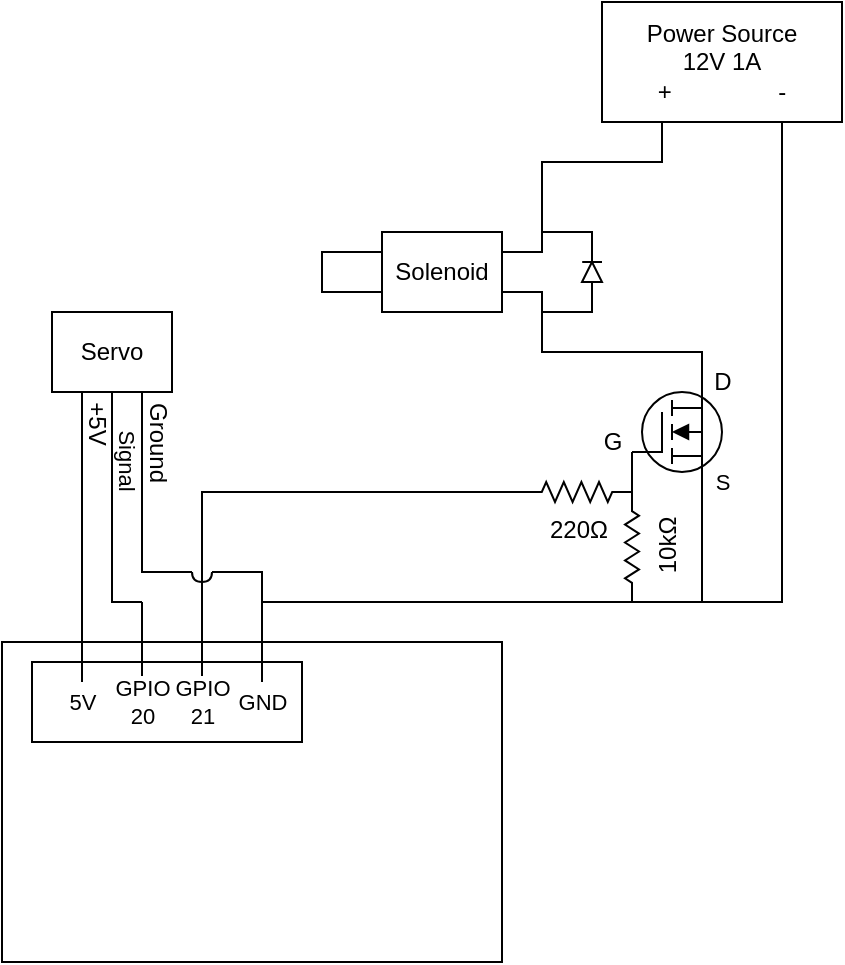 <mxfile version="26.0.13">
  <diagram name="Page-1" id="R5sZWnpP6Ltu-UEn7ibA">
    <mxGraphModel dx="457" dy="284" grid="1" gridSize="5" guides="1" tooltips="1" connect="1" arrows="0" fold="1" page="1" pageScale="1" pageWidth="850" pageHeight="1100" math="0" shadow="0">
      <root>
        <mxCell id="0" />
        <mxCell id="1" parent="0" />
        <mxCell id="m6EmuWL7MX0fsudRMZB8-10" style="edgeStyle=orthogonalEdgeStyle;rounded=0;orthogonalLoop=1;jettySize=auto;html=1;exitX=0.25;exitY=1;exitDx=0;exitDy=0;endArrow=none;startFill=0;entryX=1;entryY=0.25;entryDx=0;entryDy=0;" edge="1" parent="1" source="m6EmuWL7MX0fsudRMZB8-4" target="m6EmuWL7MX0fsudRMZB8-13">
          <mxGeometry relative="1" as="geometry">
            <mxPoint x="410" y="430" as="targetPoint" />
            <Array as="points">
              <mxPoint x="480" y="280" />
              <mxPoint x="420" y="280" />
              <mxPoint x="420" y="325" />
            </Array>
          </mxGeometry>
        </mxCell>
        <mxCell id="m6EmuWL7MX0fsudRMZB8-11" style="edgeStyle=orthogonalEdgeStyle;rounded=0;orthogonalLoop=1;jettySize=auto;html=1;exitX=0.75;exitY=1;exitDx=0;exitDy=0;endArrow=none;startFill=0;" edge="1" parent="1" source="m6EmuWL7MX0fsudRMZB8-4">
          <mxGeometry relative="1" as="geometry">
            <mxPoint x="280" y="500" as="targetPoint" />
            <Array as="points">
              <mxPoint x="540" y="500" />
            </Array>
          </mxGeometry>
        </mxCell>
        <mxCell id="m6EmuWL7MX0fsudRMZB8-4" value="&lt;div&gt;Power Source&lt;/div&gt;&lt;div&gt;12V 1A&lt;/div&gt;&lt;div&gt;+&amp;nbsp;&amp;nbsp;&amp;nbsp;&amp;nbsp;&amp;nbsp;&amp;nbsp;&amp;nbsp;&amp;nbsp;&amp;nbsp;&amp;nbsp;&amp;nbsp;&amp;nbsp;&amp;nbsp;&amp;nbsp;&amp;nbsp; -&lt;/div&gt;" style="rounded=0;whiteSpace=wrap;html=1;fillColor=none;" vertex="1" parent="1">
          <mxGeometry x="450" y="200" width="120" height="60" as="geometry" />
        </mxCell>
        <mxCell id="m6EmuWL7MX0fsudRMZB8-13" value="Solenoid" style="rounded=0;whiteSpace=wrap;html=1;fillColor=none;" vertex="1" parent="1">
          <mxGeometry x="340" y="315" width="60" height="40" as="geometry" />
        </mxCell>
        <mxCell id="m6EmuWL7MX0fsudRMZB8-14" value="" style="rounded=0;whiteSpace=wrap;html=1;fillColor=none;" vertex="1" parent="1">
          <mxGeometry x="310" y="325" width="30" height="20" as="geometry" />
        </mxCell>
        <mxCell id="m6EmuWL7MX0fsudRMZB8-16" value="" style="triangle;whiteSpace=wrap;html=1;fillColor=none;rotation=-90;" vertex="1" parent="1">
          <mxGeometry x="440" y="330" width="10" height="10" as="geometry" />
        </mxCell>
        <mxCell id="m6EmuWL7MX0fsudRMZB8-17" value="" style="endArrow=none;html=1;rounded=0;" edge="1" parent="1">
          <mxGeometry width="50" height="50" relative="1" as="geometry">
            <mxPoint x="440.1" y="330" as="sourcePoint" />
            <mxPoint x="450" y="330" as="targetPoint" />
          </mxGeometry>
        </mxCell>
        <mxCell id="m6EmuWL7MX0fsudRMZB8-20" value="" style="endArrow=none;html=1;rounded=0;edgeStyle=orthogonalEdgeStyle;exitX=0;exitY=0.5;exitDx=0;exitDy=0;" edge="1" parent="1" source="m6EmuWL7MX0fsudRMZB8-16">
          <mxGeometry width="50" height="50" relative="1" as="geometry">
            <mxPoint x="390" y="385" as="sourcePoint" />
            <mxPoint x="420" y="355" as="targetPoint" />
            <Array as="points">
              <mxPoint x="445" y="355" />
            </Array>
          </mxGeometry>
        </mxCell>
        <mxCell id="m6EmuWL7MX0fsudRMZB8-21" value="" style="endArrow=none;html=1;rounded=0;edgeStyle=orthogonalEdgeStyle;exitX=1;exitY=0.5;exitDx=0;exitDy=0;" edge="1" parent="1" source="m6EmuWL7MX0fsudRMZB8-16">
          <mxGeometry width="50" height="50" relative="1" as="geometry">
            <mxPoint x="450" y="305" as="sourcePoint" />
            <mxPoint x="420" y="315" as="targetPoint" />
            <Array as="points">
              <mxPoint x="445" y="315" />
            </Array>
          </mxGeometry>
        </mxCell>
        <mxCell id="m6EmuWL7MX0fsudRMZB8-23" value="" style="ellipse;whiteSpace=wrap;html=1;aspect=fixed;fillColor=none;" vertex="1" parent="1">
          <mxGeometry x="470" y="395" width="40" height="40" as="geometry" />
        </mxCell>
        <mxCell id="m6EmuWL7MX0fsudRMZB8-24" value="" style="endArrow=none;html=1;rounded=0;exitX=1;exitY=0.75;exitDx=0;exitDy=0;edgeStyle=orthogonalEdgeStyle;" edge="1" parent="1" source="m6EmuWL7MX0fsudRMZB8-13">
          <mxGeometry width="50" height="50" relative="1" as="geometry">
            <mxPoint x="390" y="365" as="sourcePoint" />
            <mxPoint x="500" y="415" as="targetPoint" />
            <Array as="points">
              <mxPoint x="420" y="345" />
              <mxPoint x="420" y="375" />
              <mxPoint x="500" y="375" />
            </Array>
          </mxGeometry>
        </mxCell>
        <mxCell id="m6EmuWL7MX0fsudRMZB8-25" value="" style="endArrow=none;html=1;rounded=0;" edge="1" parent="1">
          <mxGeometry width="50" height="50" relative="1" as="geometry">
            <mxPoint x="480" y="405" as="sourcePoint" />
            <mxPoint x="465" y="425" as="targetPoint" />
            <Array as="points">
              <mxPoint x="480" y="425" />
            </Array>
          </mxGeometry>
        </mxCell>
        <mxCell id="m6EmuWL7MX0fsudRMZB8-27" value="" style="endArrow=none;html=1;rounded=0;" edge="1" parent="1">
          <mxGeometry width="50" height="50" relative="1" as="geometry">
            <mxPoint x="485" y="407" as="sourcePoint" />
            <mxPoint x="485" y="399" as="targetPoint" />
          </mxGeometry>
        </mxCell>
        <mxCell id="m6EmuWL7MX0fsudRMZB8-28" value="" style="endArrow=none;html=1;rounded=0;" edge="1" parent="1">
          <mxGeometry width="50" height="50" relative="1" as="geometry">
            <mxPoint x="485" y="419" as="sourcePoint" />
            <mxPoint x="485" y="411" as="targetPoint" />
          </mxGeometry>
        </mxCell>
        <mxCell id="m6EmuWL7MX0fsudRMZB8-29" value="" style="endArrow=none;html=1;rounded=0;" edge="1" parent="1">
          <mxGeometry width="50" height="50" relative="1" as="geometry">
            <mxPoint x="485" y="431" as="sourcePoint" />
            <mxPoint x="485" y="423" as="targetPoint" />
          </mxGeometry>
        </mxCell>
        <mxCell id="m6EmuWL7MX0fsudRMZB8-30" value="" style="endArrow=block;html=1;rounded=0;edgeStyle=orthogonalEdgeStyle;shadow=0;endFill=1;" edge="1" parent="1">
          <mxGeometry width="50" height="50" relative="1" as="geometry">
            <mxPoint x="500" y="435" as="sourcePoint" />
            <mxPoint x="485" y="415" as="targetPoint" />
            <Array as="points">
              <mxPoint x="500" y="425" />
              <mxPoint x="500" y="425" />
            </Array>
          </mxGeometry>
        </mxCell>
        <mxCell id="m6EmuWL7MX0fsudRMZB8-63" value="S" style="edgeLabel;html=1;align=center;verticalAlign=middle;resizable=0;points=[];" vertex="1" connectable="0" parent="m6EmuWL7MX0fsudRMZB8-30">
          <mxGeometry x="-0.931" relative="1" as="geometry">
            <mxPoint x="10" y="6" as="offset" />
          </mxGeometry>
        </mxCell>
        <mxCell id="m6EmuWL7MX0fsudRMZB8-32" value="" style="endArrow=none;html=1;rounded=0;" edge="1" parent="1">
          <mxGeometry width="50" height="50" relative="1" as="geometry">
            <mxPoint x="485" y="427" as="sourcePoint" />
            <mxPoint x="500" y="427" as="targetPoint" />
          </mxGeometry>
        </mxCell>
        <mxCell id="m6EmuWL7MX0fsudRMZB8-33" value="" style="endArrow=none;html=1;rounded=0;edgeStyle=orthogonalEdgeStyle;" edge="1" parent="1">
          <mxGeometry width="50" height="50" relative="1" as="geometry">
            <mxPoint x="485" y="403" as="sourcePoint" />
            <mxPoint x="500" y="395" as="targetPoint" />
          </mxGeometry>
        </mxCell>
        <mxCell id="m6EmuWL7MX0fsudRMZB8-35" value="220Ω" style="pointerEvents=1;verticalLabelPosition=bottom;shadow=0;dashed=0;align=center;html=1;verticalAlign=top;shape=mxgraph.electrical.resistors.resistor_2;" vertex="1" parent="1">
          <mxGeometry x="410" y="440" width="55" height="10" as="geometry" />
        </mxCell>
        <mxCell id="m6EmuWL7MX0fsudRMZB8-36" value="10kΩ" style="pointerEvents=1;verticalLabelPosition=bottom;shadow=0;dashed=0;align=center;html=1;verticalAlign=top;shape=mxgraph.electrical.resistors.resistor_2;rotation=-90;" vertex="1" parent="1">
          <mxGeometry x="437" y="469" width="56" height="7" as="geometry" />
        </mxCell>
        <mxCell id="m6EmuWL7MX0fsudRMZB8-39" value="" style="endArrow=none;html=1;rounded=0;" edge="1" parent="1">
          <mxGeometry width="50" height="50" relative="1" as="geometry">
            <mxPoint x="500" y="500" as="sourcePoint" />
            <mxPoint x="500" y="435" as="targetPoint" />
          </mxGeometry>
        </mxCell>
        <mxCell id="m6EmuWL7MX0fsudRMZB8-40" value="" style="rounded=0;whiteSpace=wrap;html=1;fillColor=none;" vertex="1" parent="1">
          <mxGeometry x="150" y="520" width="250" height="160" as="geometry" />
        </mxCell>
        <mxCell id="m6EmuWL7MX0fsudRMZB8-41" value="" style="rounded=0;whiteSpace=wrap;html=1;fillColor=none;" vertex="1" parent="1">
          <mxGeometry x="165" y="530" width="135" height="40" as="geometry" />
        </mxCell>
        <mxCell id="m6EmuWL7MX0fsudRMZB8-42" value="" style="endArrow=none;html=1;rounded=0;" edge="1" parent="1">
          <mxGeometry width="50" height="50" relative="1" as="geometry">
            <mxPoint x="280" y="540" as="sourcePoint" />
            <mxPoint x="280" y="500" as="targetPoint" />
          </mxGeometry>
        </mxCell>
        <mxCell id="m6EmuWL7MX0fsudRMZB8-43" value="GND" style="edgeLabel;html=1;align=center;verticalAlign=middle;resizable=0;points=[];" vertex="1" connectable="0" parent="m6EmuWL7MX0fsudRMZB8-42">
          <mxGeometry x="-0.735" relative="1" as="geometry">
            <mxPoint y="15" as="offset" />
          </mxGeometry>
        </mxCell>
        <mxCell id="m6EmuWL7MX0fsudRMZB8-48" value="" style="endArrow=none;html=1;rounded=0;" edge="1" parent="1">
          <mxGeometry width="50" height="50" relative="1" as="geometry">
            <mxPoint x="220" y="540" as="sourcePoint" />
            <mxPoint x="220" y="500" as="targetPoint" />
          </mxGeometry>
        </mxCell>
        <mxCell id="m6EmuWL7MX0fsudRMZB8-49" value="GPIO&lt;br&gt;20" style="edgeLabel;html=1;align=center;verticalAlign=middle;resizable=0;points=[];" vertex="1" connectable="0" parent="m6EmuWL7MX0fsudRMZB8-48">
          <mxGeometry x="-0.735" relative="1" as="geometry">
            <mxPoint y="15" as="offset" />
          </mxGeometry>
        </mxCell>
        <mxCell id="m6EmuWL7MX0fsudRMZB8-50" value="" style="endArrow=none;html=1;rounded=0;" edge="1" parent="1">
          <mxGeometry width="50" height="50" relative="1" as="geometry">
            <mxPoint x="190" y="540" as="sourcePoint" />
            <mxPoint x="190" y="500" as="targetPoint" />
          </mxGeometry>
        </mxCell>
        <mxCell id="m6EmuWL7MX0fsudRMZB8-51" value="5V" style="edgeLabel;html=1;align=center;verticalAlign=middle;resizable=0;points=[];" vertex="1" connectable="0" parent="m6EmuWL7MX0fsudRMZB8-50">
          <mxGeometry x="-0.735" relative="1" as="geometry">
            <mxPoint y="15" as="offset" />
          </mxGeometry>
        </mxCell>
        <mxCell id="m6EmuWL7MX0fsudRMZB8-52" value="" style="endArrow=none;html=1;rounded=0;" edge="1" parent="1">
          <mxGeometry width="50" height="50" relative="1" as="geometry">
            <mxPoint x="250" y="540" as="sourcePoint" />
            <mxPoint x="250" y="500" as="targetPoint" />
          </mxGeometry>
        </mxCell>
        <mxCell id="m6EmuWL7MX0fsudRMZB8-53" value="GPIO&lt;br&gt;21" style="edgeLabel;html=1;align=center;verticalAlign=middle;resizable=0;points=[];" vertex="1" connectable="0" parent="m6EmuWL7MX0fsudRMZB8-52">
          <mxGeometry x="-0.735" relative="1" as="geometry">
            <mxPoint y="15" as="offset" />
          </mxGeometry>
        </mxCell>
        <mxCell id="m6EmuWL7MX0fsudRMZB8-54" value="" style="endArrow=none;html=1;rounded=0;edgeStyle=orthogonalEdgeStyle;entryX=0;entryY=0.5;entryDx=0;entryDy=0;entryPerimeter=0;" edge="1" parent="1" target="m6EmuWL7MX0fsudRMZB8-35">
          <mxGeometry width="50" height="50" relative="1" as="geometry">
            <mxPoint x="250" y="500" as="sourcePoint" />
            <mxPoint x="310" y="420" as="targetPoint" />
            <Array as="points">
              <mxPoint x="250" y="445" />
            </Array>
          </mxGeometry>
        </mxCell>
        <mxCell id="m6EmuWL7MX0fsudRMZB8-56" value="&lt;div&gt;Servo&lt;/div&gt;" style="rounded=0;whiteSpace=wrap;html=1;fillColor=none;" vertex="1" parent="1">
          <mxGeometry x="175" y="355" width="60" height="40" as="geometry" />
        </mxCell>
        <mxCell id="m6EmuWL7MX0fsudRMZB8-57" value="" style="endArrow=none;html=1;rounded=0;edgeStyle=orthogonalEdgeStyle;entryX=0.25;entryY=1;entryDx=0;entryDy=0;" edge="1" parent="1" target="m6EmuWL7MX0fsudRMZB8-56">
          <mxGeometry width="50" height="50" relative="1" as="geometry">
            <mxPoint x="190" y="500" as="sourcePoint" />
            <mxPoint x="160" y="445" as="targetPoint" />
            <Array as="points">
              <mxPoint x="190" y="460" />
              <mxPoint x="190" y="460" />
            </Array>
          </mxGeometry>
        </mxCell>
        <mxCell id="m6EmuWL7MX0fsudRMZB8-58" value="" style="endArrow=none;html=1;rounded=0;edgeStyle=orthogonalEdgeStyle;exitX=0.5;exitY=1;exitDx=0;exitDy=0;" edge="1" parent="1" source="m6EmuWL7MX0fsudRMZB8-56">
          <mxGeometry width="50" height="50" relative="1" as="geometry">
            <mxPoint x="195" y="455" as="sourcePoint" />
            <mxPoint x="220" y="500" as="targetPoint" />
            <Array as="points">
              <mxPoint x="205" y="500" />
            </Array>
          </mxGeometry>
        </mxCell>
        <mxCell id="m6EmuWL7MX0fsudRMZB8-70" value="Signal" style="edgeLabel;html=1;align=center;verticalAlign=middle;resizable=0;points=[];rotation=90;" vertex="1" connectable="0" parent="m6EmuWL7MX0fsudRMZB8-58">
          <mxGeometry x="-0.373" y="-1" relative="1" as="geometry">
            <mxPoint x="9" y="-4" as="offset" />
          </mxGeometry>
        </mxCell>
        <mxCell id="m6EmuWL7MX0fsudRMZB8-59" value="" style="endArrow=none;html=1;rounded=0;edgeStyle=orthogonalEdgeStyle;entryX=0.75;entryY=1;entryDx=0;entryDy=0;" edge="1" parent="1" target="m6EmuWL7MX0fsudRMZB8-56">
          <mxGeometry width="50" height="50" relative="1" as="geometry">
            <mxPoint x="245" y="485" as="sourcePoint" />
            <mxPoint x="245" y="405" as="targetPoint" />
            <Array as="points">
              <mxPoint x="245" y="485" />
              <mxPoint x="220" y="485" />
            </Array>
          </mxGeometry>
        </mxCell>
        <mxCell id="m6EmuWL7MX0fsudRMZB8-60" value="" style="curved=1;endArrow=none;html=1;rounded=0;startFill=0;startArrow=none;" edge="1" parent="1">
          <mxGeometry width="50" height="50" relative="1" as="geometry">
            <mxPoint x="245" y="485" as="sourcePoint" />
            <mxPoint x="255" y="485" as="targetPoint" />
            <Array as="points">
              <mxPoint x="245" y="490" />
              <mxPoint x="255" y="490" />
            </Array>
          </mxGeometry>
        </mxCell>
        <mxCell id="m6EmuWL7MX0fsudRMZB8-61" value="" style="endArrow=none;html=1;rounded=0;edgeStyle=orthogonalEdgeStyle;" edge="1" parent="1">
          <mxGeometry width="50" height="50" relative="1" as="geometry">
            <mxPoint x="255" y="485" as="sourcePoint" />
            <mxPoint x="280" y="500" as="targetPoint" />
            <Array as="points">
              <mxPoint x="255" y="485" />
              <mxPoint x="280" y="485" />
            </Array>
          </mxGeometry>
        </mxCell>
        <mxCell id="m6EmuWL7MX0fsudRMZB8-62" value="" style="endArrow=none;html=1;rounded=0;exitX=1;exitY=0.5;exitDx=0;exitDy=0;exitPerimeter=0;" edge="1" parent="1" source="m6EmuWL7MX0fsudRMZB8-35">
          <mxGeometry width="50" height="50" relative="1" as="geometry">
            <mxPoint x="395" y="480" as="sourcePoint" />
            <mxPoint x="465" y="425" as="targetPoint" />
          </mxGeometry>
        </mxCell>
        <mxCell id="m6EmuWL7MX0fsudRMZB8-64" value="D" style="text;html=1;align=center;verticalAlign=middle;resizable=0;points=[];autosize=1;strokeColor=none;fillColor=none;" vertex="1" parent="1">
          <mxGeometry x="495" y="375" width="30" height="30" as="geometry" />
        </mxCell>
        <mxCell id="m6EmuWL7MX0fsudRMZB8-65" value="G" style="text;html=1;align=center;verticalAlign=middle;resizable=0;points=[];autosize=1;strokeColor=none;fillColor=none;" vertex="1" parent="1">
          <mxGeometry x="440" y="405" width="30" height="30" as="geometry" />
        </mxCell>
        <mxCell id="m6EmuWL7MX0fsudRMZB8-68" value="+5V" style="text;html=1;align=center;verticalAlign=middle;resizable=0;points=[];autosize=1;strokeColor=none;fillColor=none;rotation=90;" vertex="1" parent="1">
          <mxGeometry x="175" y="395" width="45" height="30" as="geometry" />
        </mxCell>
        <mxCell id="m6EmuWL7MX0fsudRMZB8-69" value="Ground" style="text;html=1;align=center;verticalAlign=middle;resizable=0;points=[];autosize=1;strokeColor=none;fillColor=none;rotation=90;" vertex="1" parent="1">
          <mxGeometry x="198" y="405" width="60" height="30" as="geometry" />
        </mxCell>
      </root>
    </mxGraphModel>
  </diagram>
</mxfile>
